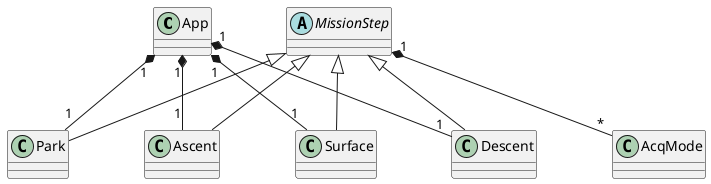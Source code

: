@startuml

skinparam nodesep 75
skinparam ranksep 75


class App
abstract class MissionStep

App "1" *-- "1" Descent
App "1" *-- "1" Park
App "1" *-- "1" Ascent
App "1" *-- "1" Surface

MissionStep <|-- Descent
MissionStep <|-- Park
MissionStep <|-- Ascent
MissionStep <|-- Surface


MissionStep "1" *-- "*" AcqMode

@enduml